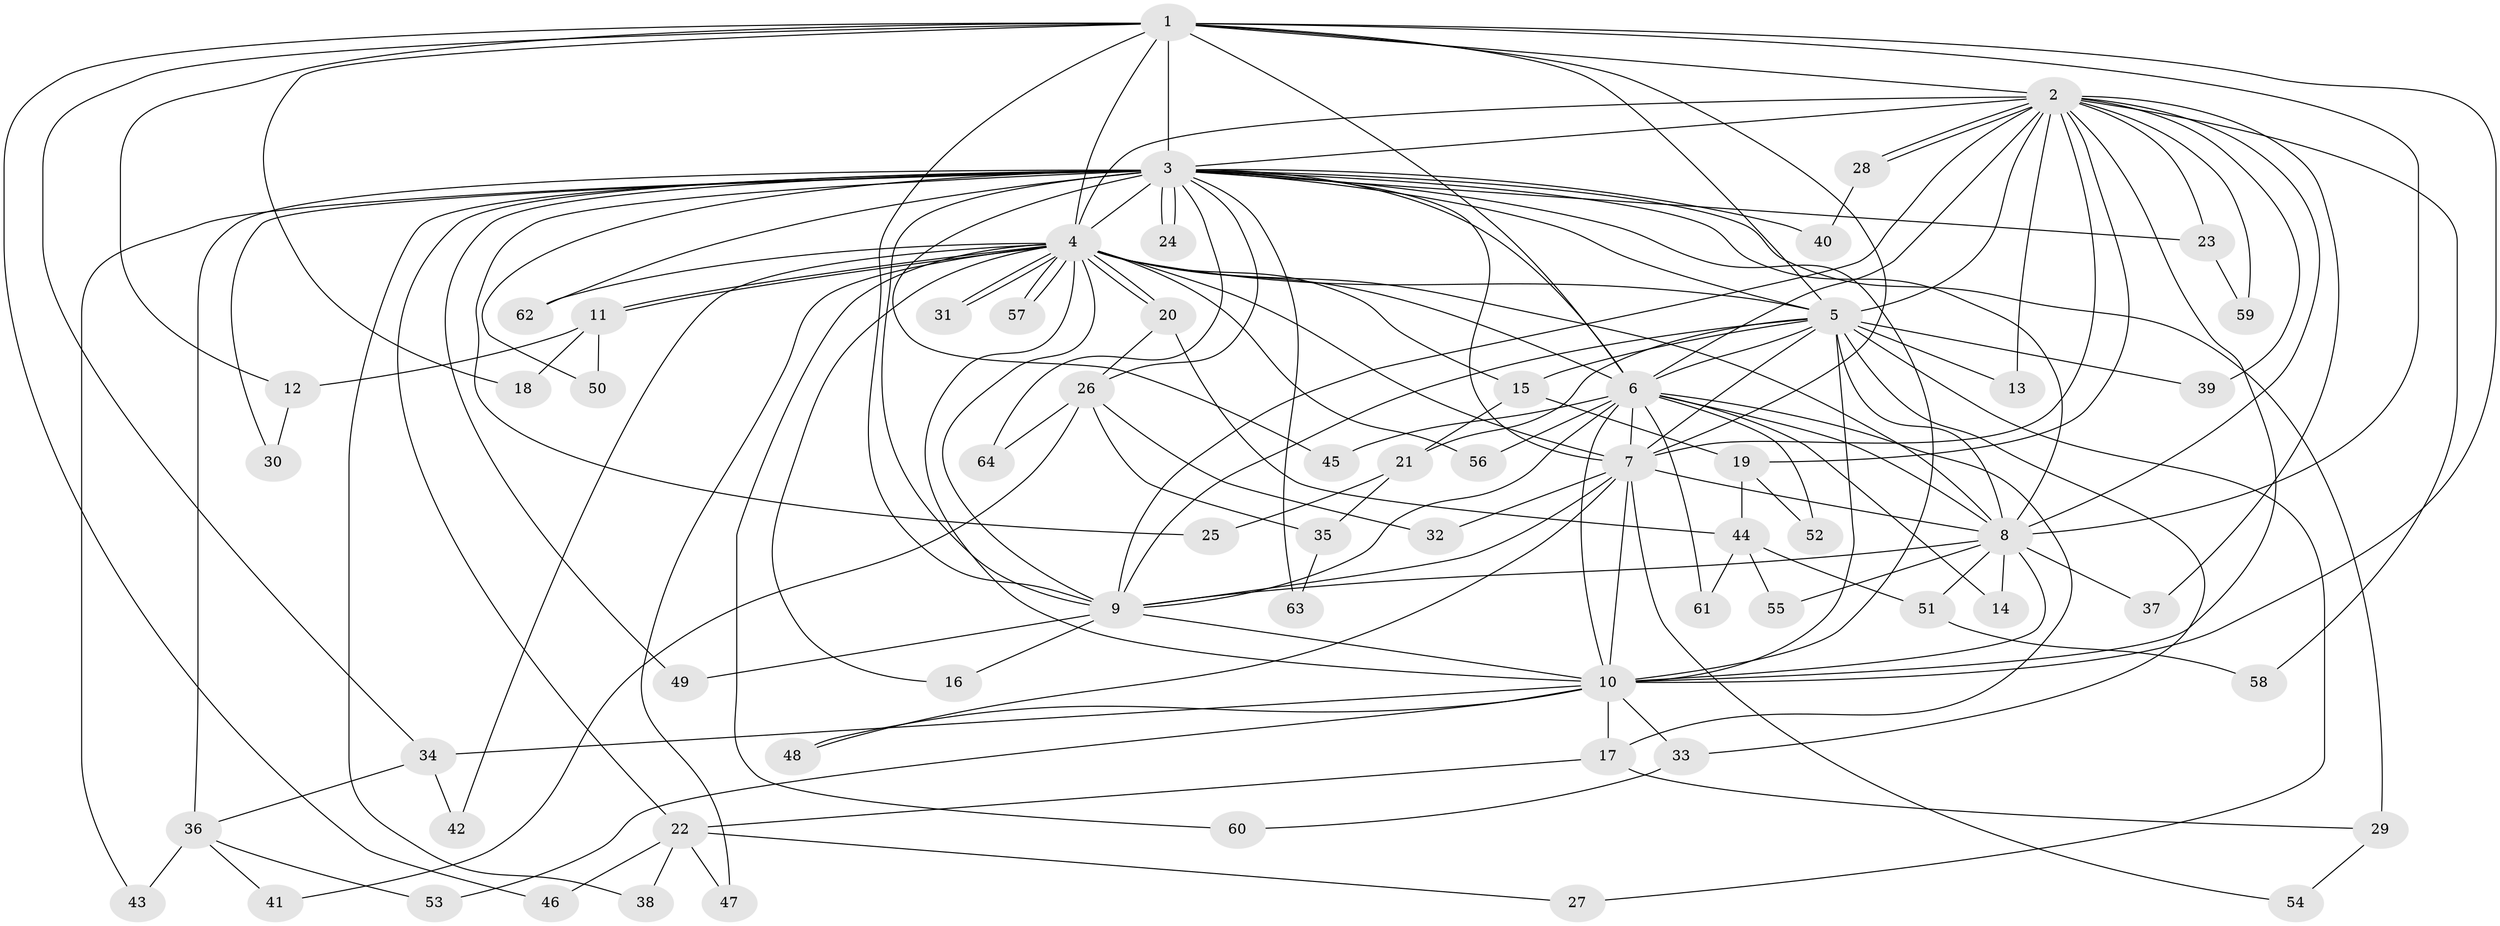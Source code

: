 // Generated by graph-tools (version 1.1) at 2025/49/03/09/25 03:49:28]
// undirected, 64 vertices, 153 edges
graph export_dot {
graph [start="1"]
  node [color=gray90,style=filled];
  1;
  2;
  3;
  4;
  5;
  6;
  7;
  8;
  9;
  10;
  11;
  12;
  13;
  14;
  15;
  16;
  17;
  18;
  19;
  20;
  21;
  22;
  23;
  24;
  25;
  26;
  27;
  28;
  29;
  30;
  31;
  32;
  33;
  34;
  35;
  36;
  37;
  38;
  39;
  40;
  41;
  42;
  43;
  44;
  45;
  46;
  47;
  48;
  49;
  50;
  51;
  52;
  53;
  54;
  55;
  56;
  57;
  58;
  59;
  60;
  61;
  62;
  63;
  64;
  1 -- 2;
  1 -- 3;
  1 -- 4;
  1 -- 5;
  1 -- 6;
  1 -- 7;
  1 -- 8;
  1 -- 9;
  1 -- 10;
  1 -- 12;
  1 -- 18;
  1 -- 34;
  1 -- 46;
  2 -- 3;
  2 -- 4;
  2 -- 5;
  2 -- 6;
  2 -- 7;
  2 -- 8;
  2 -- 9;
  2 -- 10;
  2 -- 13;
  2 -- 19;
  2 -- 23;
  2 -- 28;
  2 -- 28;
  2 -- 37;
  2 -- 39;
  2 -- 58;
  2 -- 59;
  3 -- 4;
  3 -- 5;
  3 -- 6;
  3 -- 7;
  3 -- 8;
  3 -- 9;
  3 -- 10;
  3 -- 22;
  3 -- 23;
  3 -- 24;
  3 -- 24;
  3 -- 25;
  3 -- 26;
  3 -- 29;
  3 -- 30;
  3 -- 36;
  3 -- 38;
  3 -- 40;
  3 -- 43;
  3 -- 45;
  3 -- 49;
  3 -- 50;
  3 -- 62;
  3 -- 63;
  3 -- 64;
  4 -- 5;
  4 -- 6;
  4 -- 7;
  4 -- 8;
  4 -- 9;
  4 -- 10;
  4 -- 11;
  4 -- 11;
  4 -- 15;
  4 -- 16;
  4 -- 20;
  4 -- 20;
  4 -- 31;
  4 -- 31;
  4 -- 42;
  4 -- 47;
  4 -- 56;
  4 -- 57;
  4 -- 57;
  4 -- 60;
  4 -- 62;
  5 -- 6;
  5 -- 7;
  5 -- 8;
  5 -- 9;
  5 -- 10;
  5 -- 13;
  5 -- 15;
  5 -- 21;
  5 -- 27;
  5 -- 33;
  5 -- 39;
  6 -- 7;
  6 -- 8;
  6 -- 9;
  6 -- 10;
  6 -- 14;
  6 -- 17;
  6 -- 45;
  6 -- 52;
  6 -- 56;
  6 -- 61;
  7 -- 8;
  7 -- 9;
  7 -- 10;
  7 -- 32;
  7 -- 48;
  7 -- 54;
  8 -- 9;
  8 -- 10;
  8 -- 14;
  8 -- 37;
  8 -- 51;
  8 -- 55;
  9 -- 10;
  9 -- 16;
  9 -- 49;
  10 -- 17;
  10 -- 33;
  10 -- 34;
  10 -- 48;
  10 -- 53;
  11 -- 12;
  11 -- 18;
  11 -- 50;
  12 -- 30;
  15 -- 19;
  15 -- 21;
  17 -- 22;
  17 -- 29;
  19 -- 44;
  19 -- 52;
  20 -- 26;
  20 -- 44;
  21 -- 25;
  21 -- 35;
  22 -- 27;
  22 -- 38;
  22 -- 46;
  22 -- 47;
  23 -- 59;
  26 -- 32;
  26 -- 35;
  26 -- 41;
  26 -- 64;
  28 -- 40;
  29 -- 54;
  33 -- 60;
  34 -- 36;
  34 -- 42;
  35 -- 63;
  36 -- 41;
  36 -- 43;
  36 -- 53;
  44 -- 51;
  44 -- 55;
  44 -- 61;
  51 -- 58;
}
